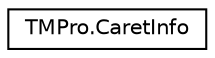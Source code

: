 digraph "Graphical Class Hierarchy"
{
 // LATEX_PDF_SIZE
  edge [fontname="Helvetica",fontsize="10",labelfontname="Helvetica",labelfontsize="10"];
  node [fontname="Helvetica",fontsize="10",shape=record];
  rankdir="LR";
  Node0 [label="TMPro.CaretInfo",height=0.2,width=0.4,color="black", fillcolor="white", style="filled",URL="$struct_t_m_pro_1_1_caret_info.html",tooltip="Structure which contains the character index and position of caret relative to the character."];
}
